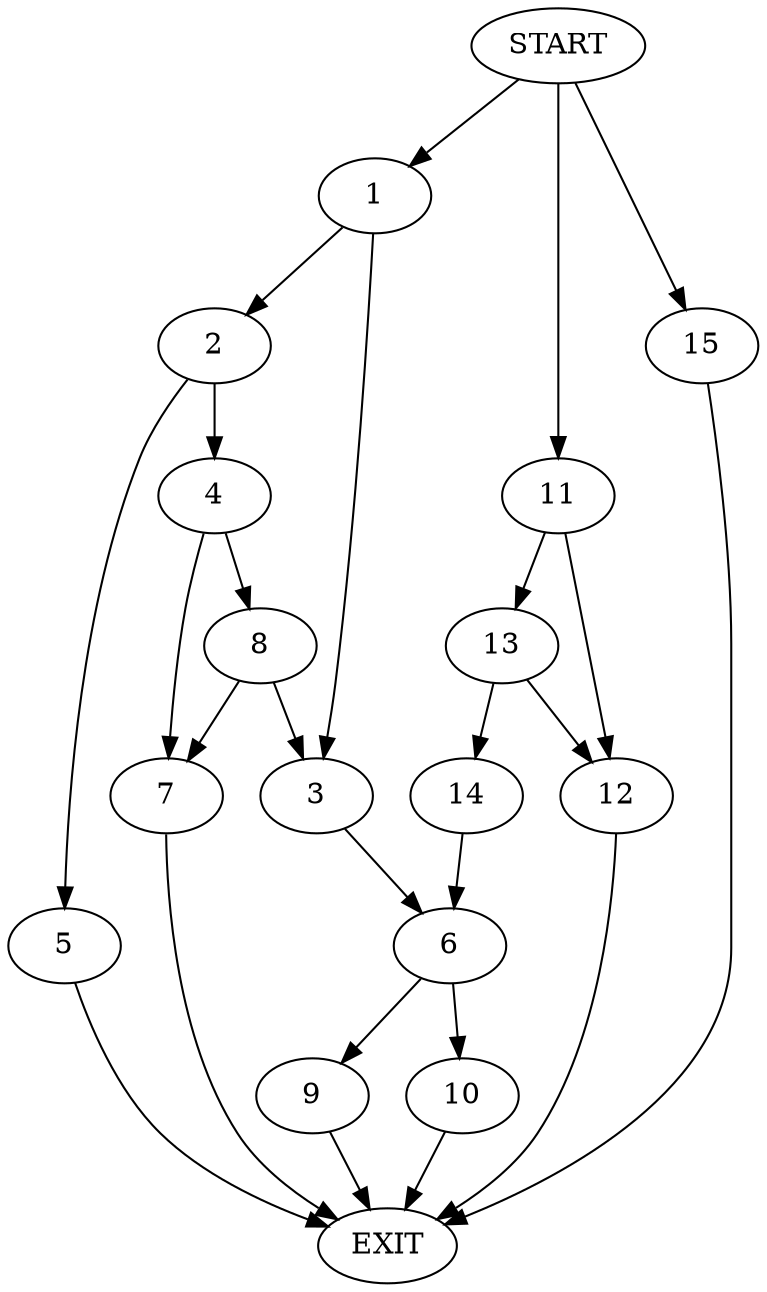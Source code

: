 digraph {
0 [label="START"]
16 [label="EXIT"]
0 -> 1
1 -> 2
1 -> 3
2 -> 4
2 -> 5
3 -> 6
4 -> 7
4 -> 8
5 -> 16
7 -> 16
8 -> 7
8 -> 3
6 -> 9
6 -> 10
9 -> 16
10 -> 16
0 -> 11
11 -> 12
11 -> 13
13 -> 12
13 -> 14
12 -> 16
14 -> 6
0 -> 15
15 -> 16
}
